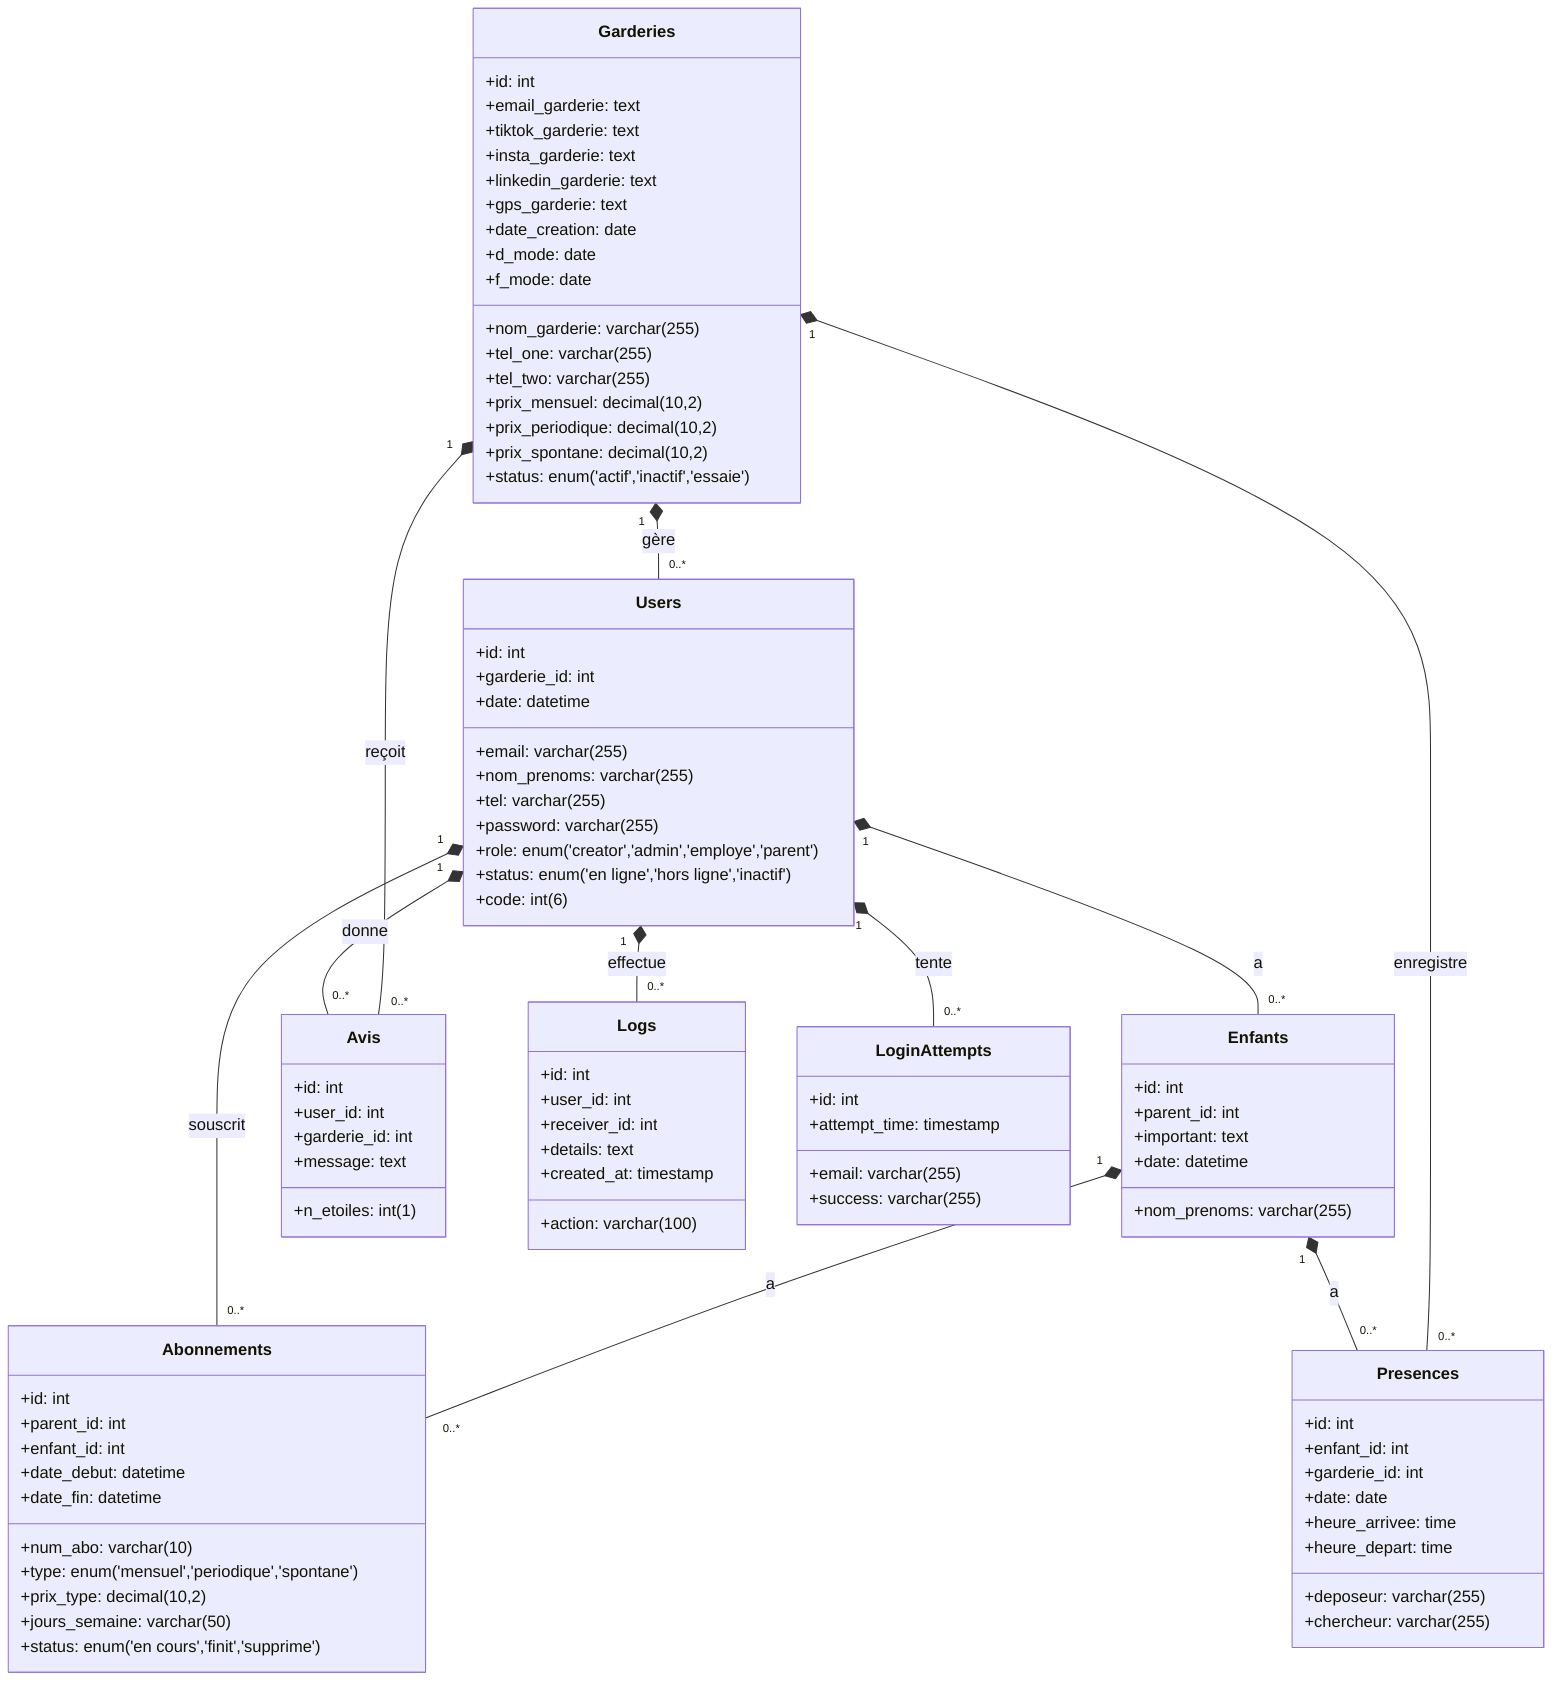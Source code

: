 classDiagram
    class Garderies {
        +id: int
        +nom_garderie: varchar(255)
        +email_garderie: text
        +tiktok_garderie: text
        +insta_garderie: text
        +linkedin_garderie: text
        +gps_garderie: text
        +tel_one: varchar(255)
        +tel_two: varchar(255)
        +prix_mensuel: decimal(10,2)
        +prix_periodique: decimal(10,2)
        +prix_spontane: decimal(10,2)
        +date_creation: date
        +status: enum('actif','inactif','essaie')
        +d_mode: date
        +f_mode: date
    }

    class Users {
        +id: int
        +garderie_id: int
        +email: varchar(255)
        +nom_prenoms: varchar(255)
        +tel: varchar(255)
        +password: varchar(255)
        +role: enum('creator','admin','employe','parent')
        +status: enum('en ligne','hors ligne','inactif')
        +code: int(6)
        +date: datetime
    }

    class Enfants {
        +id: int
        +parent_id: int
        +nom_prenoms: varchar(255)
        +important: text
        +date: datetime
    }

    class Abonnements {
        +id: int
        +num_abo: varchar(10)
        +parent_id: int
        +enfant_id: int
        +type: enum('mensuel','periodique','spontane')
        +prix_type: decimal(10,2)
        +jours_semaine: varchar(50)
        +date_debut: datetime
        +date_fin: datetime
        +status: enum('en cours','finit','supprime')
    }

    class Presences {
        +id: int
        +enfant_id: int
        +garderie_id: int
        +date: date
        +heure_arrivee: time
        +deposeur: varchar(255)
        +heure_depart: time
        +chercheur: varchar(255)
    }

    class Avis {
        +id: int
        +user_id: int
        +garderie_id: int
        +n_etoiles: int(1)
        +message: text
    }

    class Logs {
        +id: int
        +user_id: int
        +receiver_id: int
        +action: varchar(100)
        +details: text
        +created_at: timestamp
    }

    class LoginAttempts {
        +id: int
        +email: varchar(255)
        +success: varchar(255)
        +attempt_time: timestamp
    }

    Users "1" *-- "0..*" Enfants : a
    Users "1" *-- "0..*" Abonnements : souscrit
    Enfants "1" *-- "0..*" Abonnements : a
    Enfants "1" *-- "0..*" Presences : a
    Garderies "1" *-- "0..*" Users : gère
    Garderies "1" *-- "0..*" Presences : enregistre
    Users "1" *-- "0..*" Avis : donne
    Garderies "1" *-- "0..*" Avis : reçoit
    Users "1" *-- "0..*" Logs : effectue
    Users "1" *-- "0..*" LoginAttempts : tente